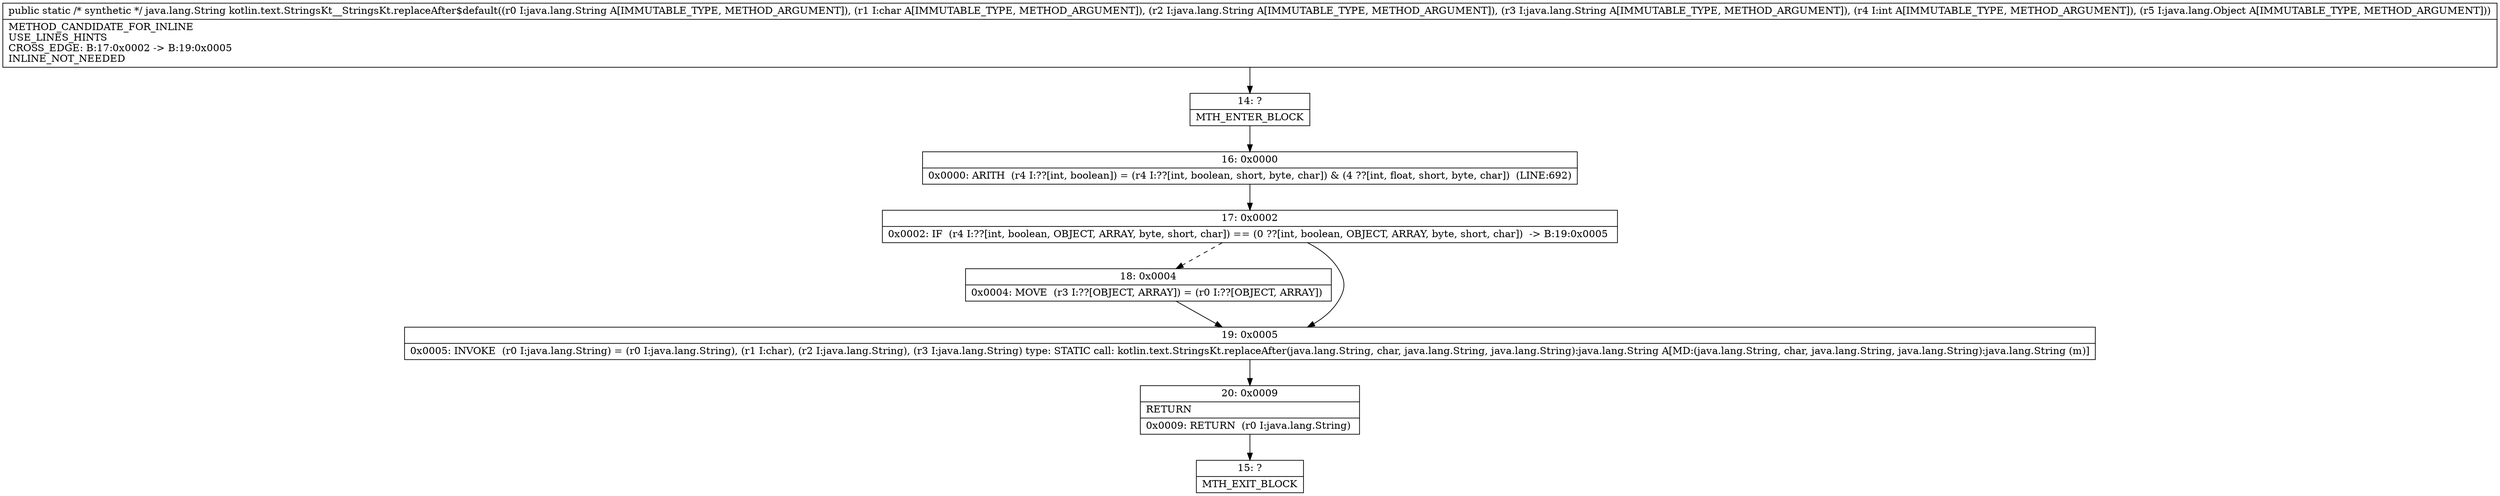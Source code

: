 digraph "CFG forkotlin.text.StringsKt__StringsKt.replaceAfter$default(Ljava\/lang\/String;CLjava\/lang\/String;Ljava\/lang\/String;ILjava\/lang\/Object;)Ljava\/lang\/String;" {
Node_14 [shape=record,label="{14\:\ ?|MTH_ENTER_BLOCK\l}"];
Node_16 [shape=record,label="{16\:\ 0x0000|0x0000: ARITH  (r4 I:??[int, boolean]) = (r4 I:??[int, boolean, short, byte, char]) & (4 ??[int, float, short, byte, char])  (LINE:692)\l}"];
Node_17 [shape=record,label="{17\:\ 0x0002|0x0002: IF  (r4 I:??[int, boolean, OBJECT, ARRAY, byte, short, char]) == (0 ??[int, boolean, OBJECT, ARRAY, byte, short, char])  \-\> B:19:0x0005 \l}"];
Node_18 [shape=record,label="{18\:\ 0x0004|0x0004: MOVE  (r3 I:??[OBJECT, ARRAY]) = (r0 I:??[OBJECT, ARRAY]) \l}"];
Node_19 [shape=record,label="{19\:\ 0x0005|0x0005: INVOKE  (r0 I:java.lang.String) = (r0 I:java.lang.String), (r1 I:char), (r2 I:java.lang.String), (r3 I:java.lang.String) type: STATIC call: kotlin.text.StringsKt.replaceAfter(java.lang.String, char, java.lang.String, java.lang.String):java.lang.String A[MD:(java.lang.String, char, java.lang.String, java.lang.String):java.lang.String (m)]\l}"];
Node_20 [shape=record,label="{20\:\ 0x0009|RETURN\l|0x0009: RETURN  (r0 I:java.lang.String) \l}"];
Node_15 [shape=record,label="{15\:\ ?|MTH_EXIT_BLOCK\l}"];
MethodNode[shape=record,label="{public static \/* synthetic *\/ java.lang.String kotlin.text.StringsKt__StringsKt.replaceAfter$default((r0 I:java.lang.String A[IMMUTABLE_TYPE, METHOD_ARGUMENT]), (r1 I:char A[IMMUTABLE_TYPE, METHOD_ARGUMENT]), (r2 I:java.lang.String A[IMMUTABLE_TYPE, METHOD_ARGUMENT]), (r3 I:java.lang.String A[IMMUTABLE_TYPE, METHOD_ARGUMENT]), (r4 I:int A[IMMUTABLE_TYPE, METHOD_ARGUMENT]), (r5 I:java.lang.Object A[IMMUTABLE_TYPE, METHOD_ARGUMENT]))  | METHOD_CANDIDATE_FOR_INLINE\lUSE_LINES_HINTS\lCROSS_EDGE: B:17:0x0002 \-\> B:19:0x0005\lINLINE_NOT_NEEDED\l}"];
MethodNode -> Node_14;Node_14 -> Node_16;
Node_16 -> Node_17;
Node_17 -> Node_18[style=dashed];
Node_17 -> Node_19;
Node_18 -> Node_19;
Node_19 -> Node_20;
Node_20 -> Node_15;
}

